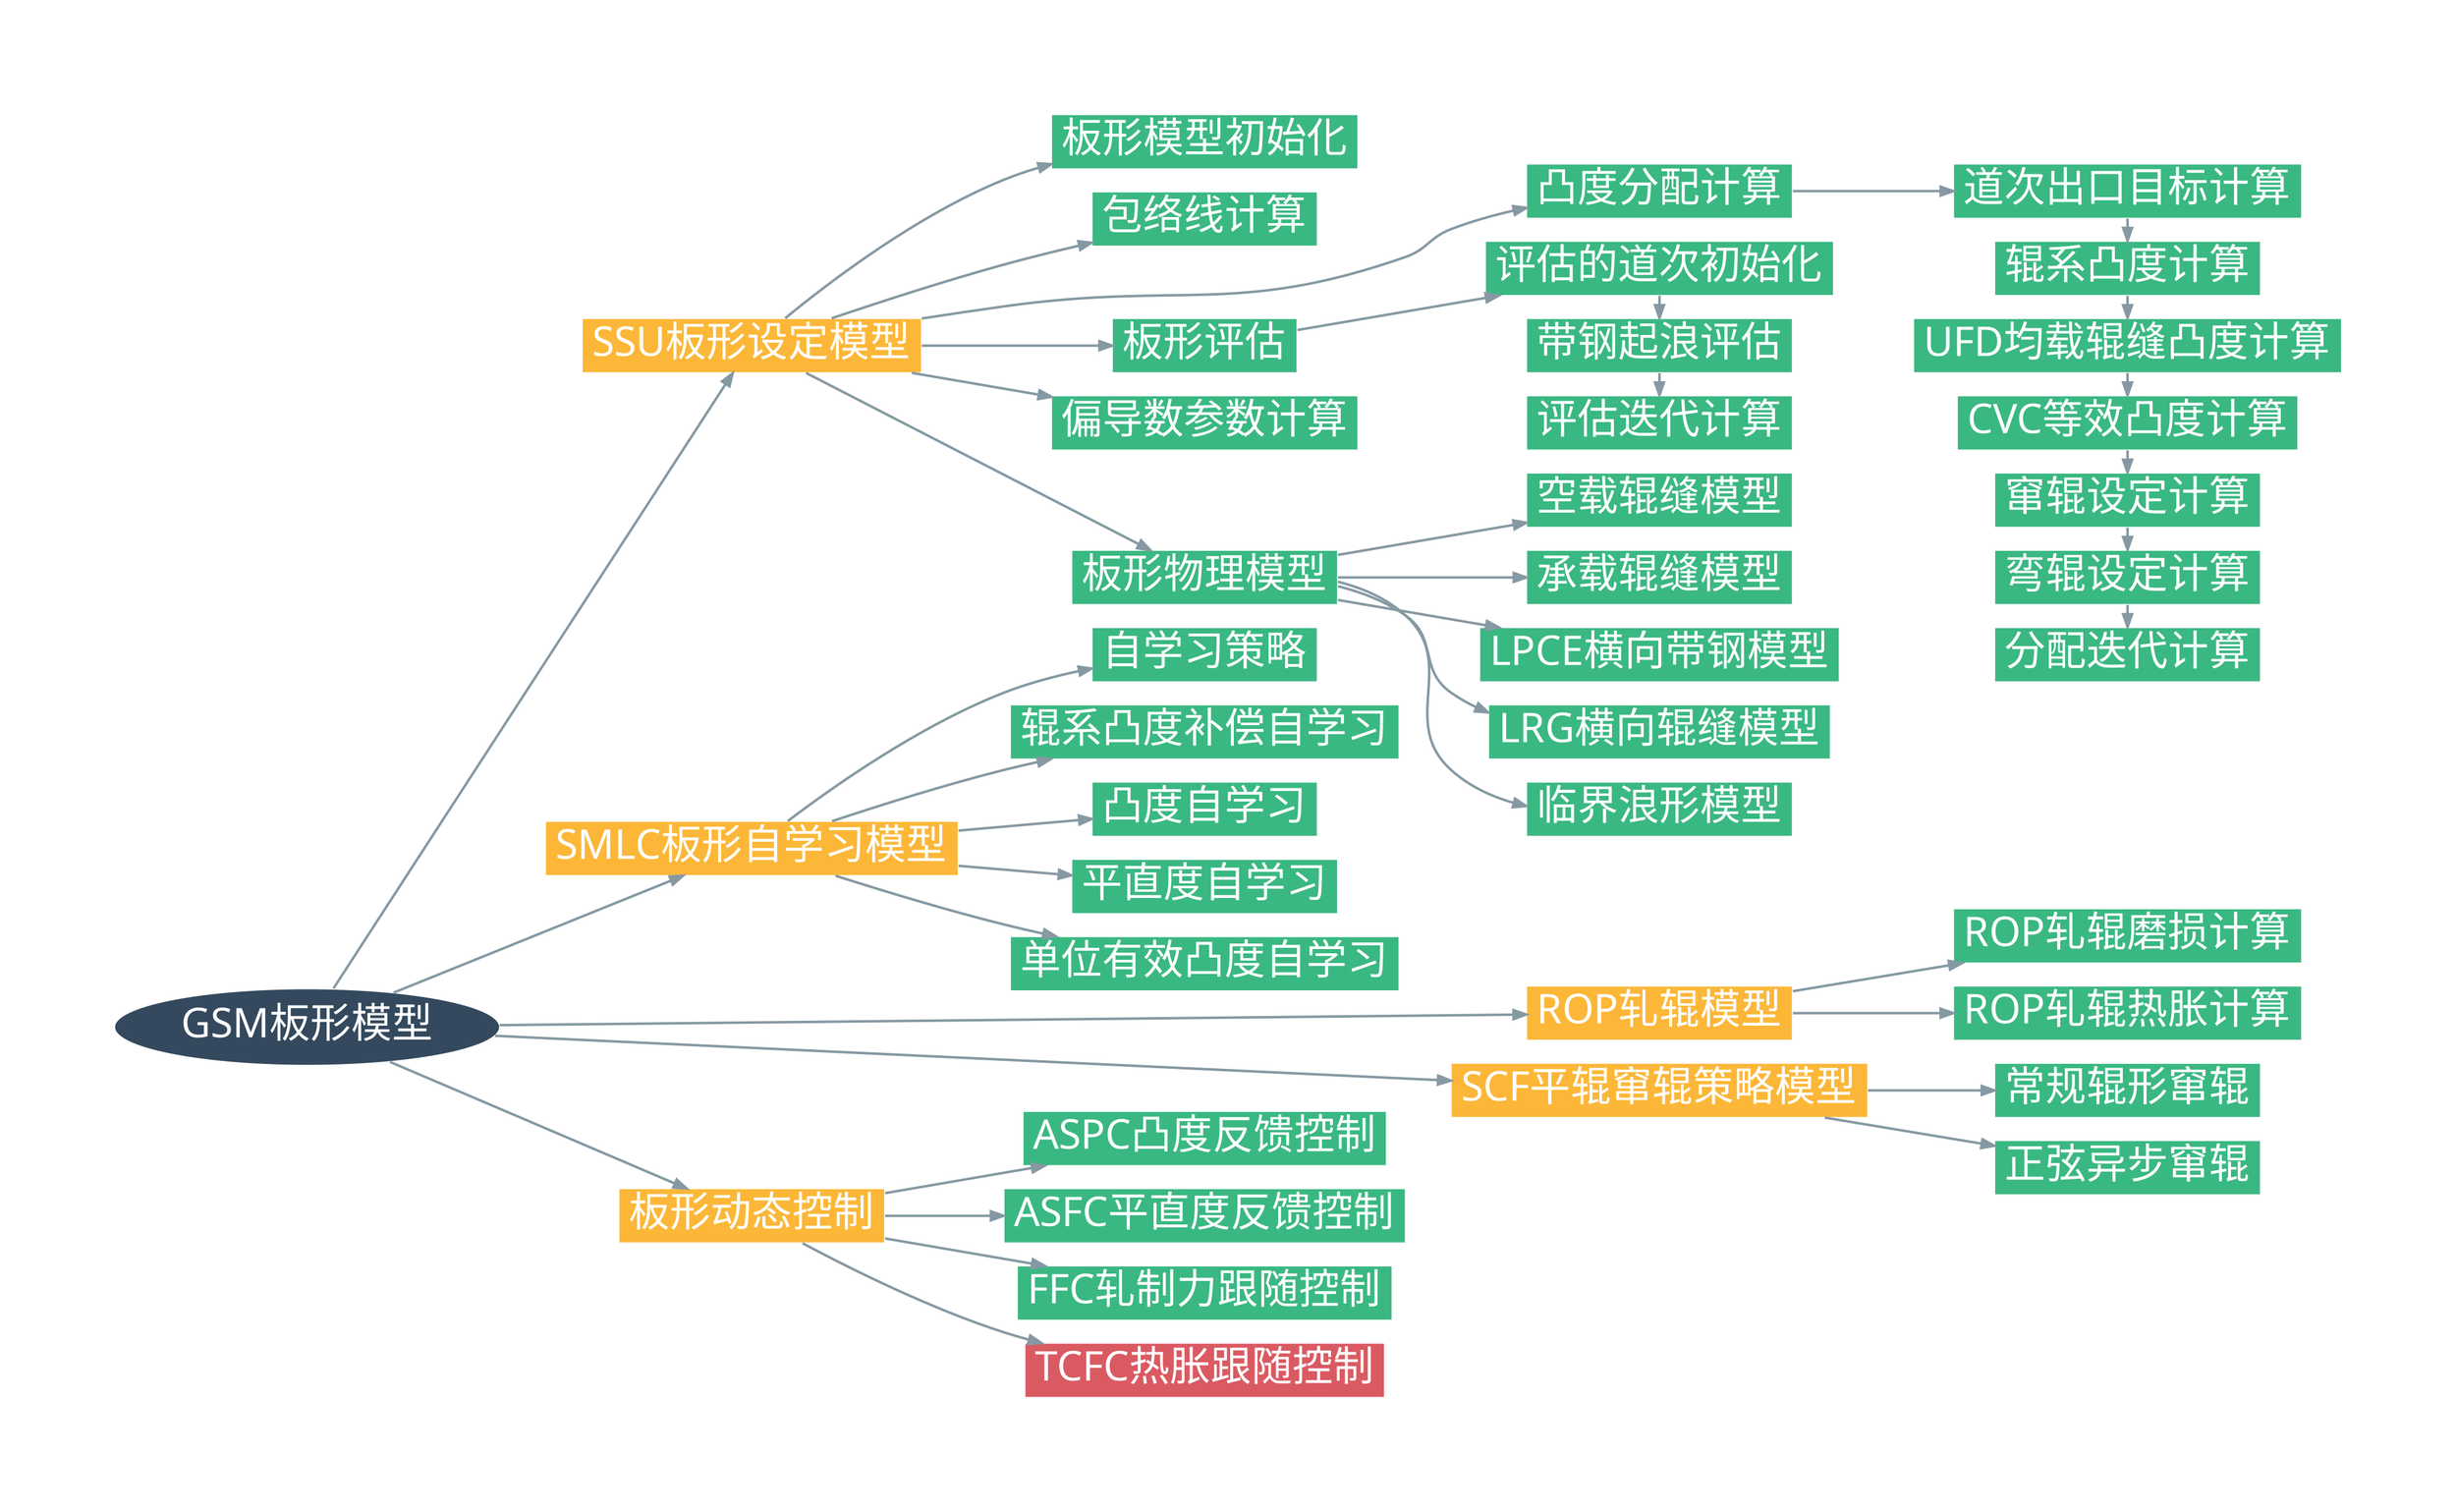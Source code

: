 digraph G{  
    //node [shape=plaintext, fontname="Microsoft Yahei、Inziu Iosevka SC"];
    //graph [
        //charset = "UTF-8";

        // = "#343434",
        //fontcolor = white,
        //fontsize = 18,
        //style = "filled",
        rankdir = LR;
        margin = 1.2;
        //splines = spline,
        //ranksep = 1.0,
        //nodesep = 0.9
        //fillcolor="#DA5A62"
    //];
    //compound=true;
    node [style="filled";
          //colorscheme="greys4";
          shape="box";
          fontname = "Inziu Iosevka SC";
          fontsize = 32,
          fontcolor = "#FFFFFF",
          color="#FFFFFF",
          size="5,5";
          fillcolor="#3AB882";
          distortion=.7;
    ];
    edge [style="bold";
          fontname = "Inziu Iosevka SC";
          fontsize = 22;
          fontcolor="#8699A3";
          color="#8699A3";
          //peripheries="3";
    ];

    GSM[label="GSM板形模型" shape="oval" fontcolor="white" fillcolor="#34495D"];

    SSU[label="SSU板形设定模型" fillcolor="#FCB738"];
    SSU_init[label="板形模型初始化"];
    SSU_env[label="包络线计算"];
    SSU_alc[label="凸度分配计算"];
    SSU_evl[label="板形评估"];
    SSU_xfer_func[label="偏导数参数计算"];
    SSU_physical_model[label="板形物理模型"];

    {
        SSU_delivery_pass_targets[label="道次出口目标计算"];
        SSU_roll_stack_crowns[label="辊系凸度计算"];
        SSU_UFD_calc[label="UFD均载辊缝凸度计算"];
        SSU_roll_grnd_calc[label="CVC等效凸度计算"];
        SSU_pos_shft_actuator[label="窜辊设定计算"];
        SSU_bend_frc_actuator[label="弯辊设定计算"];
        SSU_alc_cycle_calc[label="分配迭代计算"];
        {
            rank=same;
            SSU_delivery_pass_targets->SSU_roll_stack_crowns;
            SSU_roll_stack_crowns->SSU_UFD_calc;
            SSU_UFD_calc->SSU_roll_grnd_calc;
            SSU_roll_grnd_calc->SSU_pos_shft_actuator;
            SSU_pos_shft_actuator->SSU_bend_frc_actuator;
            SSU_bend_frc_actuator->SSU_alc_cycle_calc;
        }

    }

    {
        SSU_evl_initialize_first_pass_entry[label="评估的道次初始化"];
        SSU_evaluate_strip[label="带钢起浪评估"];
        SSU_evl_cycle_calc[label="评估迭代计算"];
        {
            rank="same";
            SSU_evl_initialize_first_pass_entry->SSU_evaluate_strip;
            SSU_evaluate_strip->SSU_evl_cycle_calc;
        }
        
    }

    {
        unloaded_roll_gap_model[label="空载辊缝模型"];
        loaded_roll_gap_model[label="承载辊缝模型"];
        LPCE[label="LPCE横向带钢模型"];
        LRG[label="LRG横向辊缝模型"];
        critical_buckling_model[label="临界浪形模型"];
    }




    SMLC[label="SMLC板形自学习模型" fillcolor="#FCB738"];
    adaptation_strategy[label="自学习策略"];
    wr_crn_off_adj[label="辊系凸度补偿自学习"];
    profile_adapt[label="凸度自学习"];
    flatness_adapt[label="平直度自学习"];
    pu_eff_profile_adapt[label="单位有效凸度自学习"];


    ROP[label="ROP轧辊模型" fillcolor="#FCB738"];
    ROP_wear[label="ROP轧辊磨损计算"];
    ROP_thermal[label="ROP轧辊热胀计算"];

    SCF[label="SCF平辊窜辊策略模型" fillcolor="#FCB738"];
    SCF_normal[label="常规辊形窜辊"];
    SCF_sin[label="正弦异步窜辊"];

    SMDC[label="板形动态控制" fillcolor="#FCB738"];
    ASPC[label="ASPC凸度反馈控制"];
    ASFC[label="ASFC平直度反馈控制"];
    FFC[label="FFC轧制力跟随控制"];
    TCFC[label="TCFC热胀跟随控制" fillcolor="#DA5A62"];

    // global
    GSM->{SSU SMLC ROP SCF SMDC}
    SSU->{SSU_init SSU_env SSU_alc SSU_evl SSU_xfer_func SSU_physical_model};
    SMLC->{

            adaptation_strategy;
            wr_crn_off_adj;
            profile_adapt;
            flatness_adapt;
            pu_eff_profile_adapt;  
    };
    SSU_alc->SSU_delivery_pass_targets;
    SSU_evl->SSU_evl_initialize_first_pass_entry;

    {
        rank=same
        SSU_alc loaded_roll_gap_model
    }
    SSU_physical_model->{
        unloaded_roll_gap_model
        loaded_roll_gap_model
        LPCE
        LRG
        critical_buckling_model
    };

    ROP->{ROP_wear ROP_thermal};
    {
        rank=same;
        ROP_wear ROP_thermal SSU_roll_stack_crowns
    }
    SCF->{SCF_normal SCF_sin};
    {
        rank=same;
        SCF_normal SCF_sin SSU_pos_shft_actuator
    }    
    SMDC->{ASPC ASFC FFC TCFC};
}  
